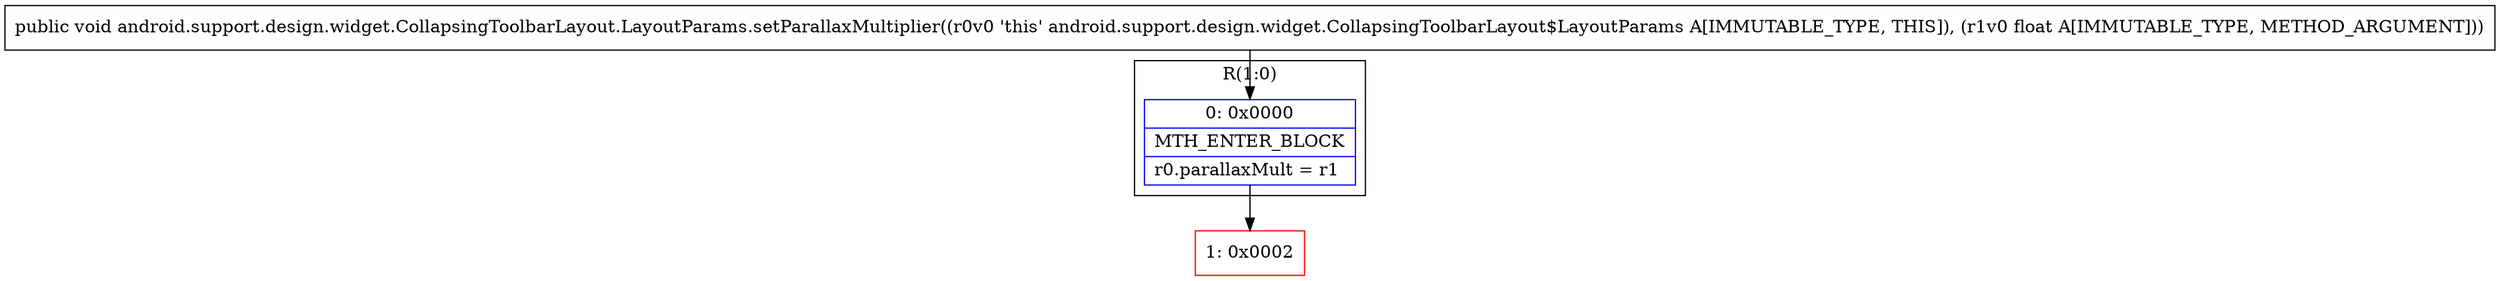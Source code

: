 digraph "CFG forandroid.support.design.widget.CollapsingToolbarLayout.LayoutParams.setParallaxMultiplier(F)V" {
subgraph cluster_Region_481100566 {
label = "R(1:0)";
node [shape=record,color=blue];
Node_0 [shape=record,label="{0\:\ 0x0000|MTH_ENTER_BLOCK\l|r0.parallaxMult = r1\l}"];
}
Node_1 [shape=record,color=red,label="{1\:\ 0x0002}"];
MethodNode[shape=record,label="{public void android.support.design.widget.CollapsingToolbarLayout.LayoutParams.setParallaxMultiplier((r0v0 'this' android.support.design.widget.CollapsingToolbarLayout$LayoutParams A[IMMUTABLE_TYPE, THIS]), (r1v0 float A[IMMUTABLE_TYPE, METHOD_ARGUMENT])) }"];
MethodNode -> Node_0;
Node_0 -> Node_1;
}

